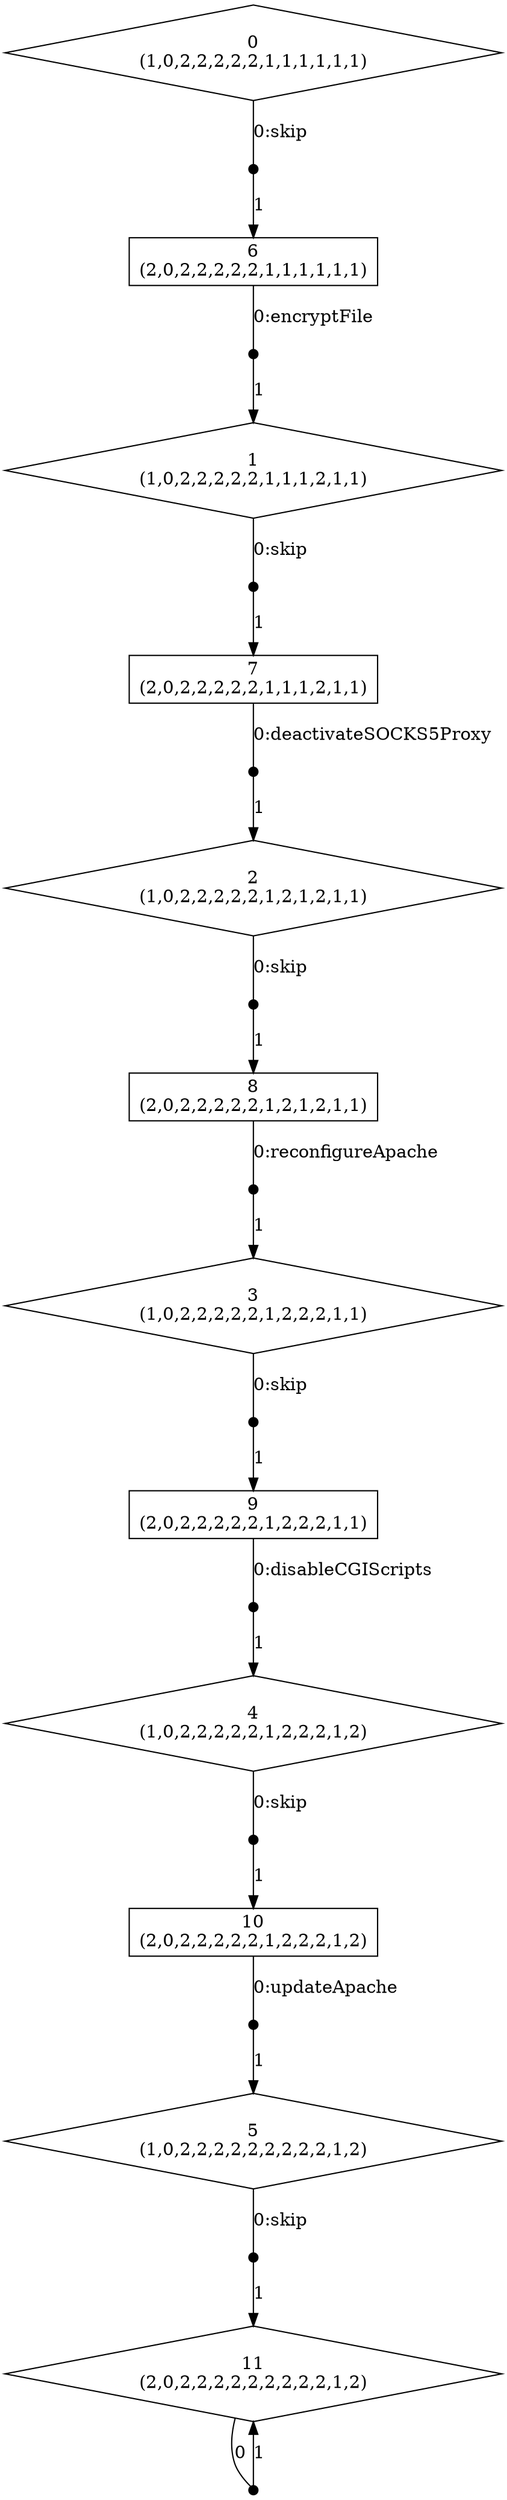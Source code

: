 digraph SMG {
node [label="",shape="box"];
0 [label="0\n(1,0,2,2,2,2,2,1,1,1,1,1,1)",shape="diamond"];
0 -> n0_0  [label="0:skip",arrowhead="none"];
n0_0 [ shape=point,width=0.1,height=0.1,label="" ];
n0_0 -> 6  [label="1"];
1 [label="1\n(1,0,2,2,2,2,2,1,1,1,2,1,1)",shape="diamond"];
1 -> n1_0  [label="0:skip",arrowhead="none"];
n1_0 [ shape=point,width=0.1,height=0.1,label="" ];
n1_0 -> 7  [label="1"];
2 [label="2\n(1,0,2,2,2,2,2,1,2,1,2,1,1)",shape="diamond"];
2 -> n2_0  [label="0:skip",arrowhead="none"];
n2_0 [ shape=point,width=0.1,height=0.1,label="" ];
n2_0 -> 8  [label="1"];
3 [label="3\n(1,0,2,2,2,2,2,1,2,2,2,1,1)",shape="diamond"];
3 -> n3_0  [label="0:skip",arrowhead="none"];
n3_0 [ shape=point,width=0.1,height=0.1,label="" ];
n3_0 -> 9  [label="1"];
4 [label="4\n(1,0,2,2,2,2,2,1,2,2,2,1,2)",shape="diamond"];
4 -> n4_0  [label="0:skip",arrowhead="none"];
n4_0 [ shape=point,width=0.1,height=0.1,label="" ];
n4_0 -> 10  [label="1"];
5 [label="5\n(1,0,2,2,2,2,2,2,2,2,2,1,2)",shape="diamond"];
5 -> n5_0  [label="0:skip",arrowhead="none"];
n5_0 [ shape=point,width=0.1,height=0.1,label="" ];
n5_0 -> 11  [label="1"];
6 [label="6\n(2,0,2,2,2,2,2,1,1,1,1,1,1)"];
6 -> n6_0  [label="0:encryptFile",arrowhead="none"];
n6_0 [ shape=point,width=0.1,height=0.1,label="" ];
n6_0 -> 1  [label="1"];
7 [label="7\n(2,0,2,2,2,2,2,1,1,1,2,1,1)"];
7 -> n7_0  [label="0:deactivateSOCKS5Proxy",arrowhead="none"];
n7_0 [ shape=point,width=0.1,height=0.1,label="" ];
n7_0 -> 2  [label="1"];
8 [label="8\n(2,0,2,2,2,2,2,1,2,1,2,1,1)"];
8 -> n8_0  [label="0:reconfigureApache",arrowhead="none"];
n8_0 [ shape=point,width=0.1,height=0.1,label="" ];
n8_0 -> 3  [label="1"];
9 [label="9\n(2,0,2,2,2,2,2,1,2,2,2,1,1)"];
9 -> n9_0  [label="0:disableCGIScripts",arrowhead="none"];
n9_0 [ shape=point,width=0.1,height=0.1,label="" ];
n9_0 -> 4  [label="1"];
10 [label="10\n(2,0,2,2,2,2,2,1,2,2,2,1,2)"];
10 -> n10_0  [label="0:updateApache",arrowhead="none"];
n10_0 [ shape=point,width=0.1,height=0.1,label="" ];
n10_0 -> 5  [label="1"];
11 [label="11\n(2,0,2,2,2,2,2,2,2,2,2,1,2)",shape="diamond"];
11 -> n11_0  [label="0",arrowhead="none"];
n11_0 [ shape=point,width=0.1,height=0.1,label="" ];
n11_0 -> 11  [label="1"];
}
